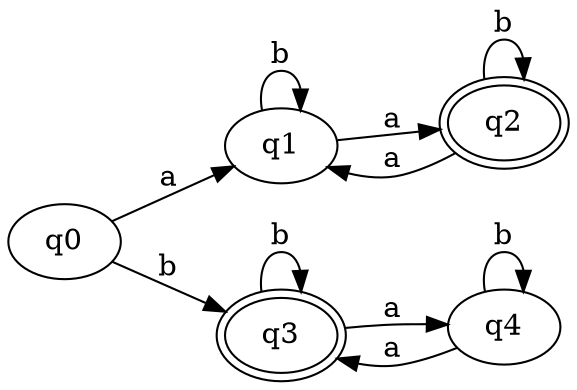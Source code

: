 digraph Automaton { 
  rankdir = LR
  0 [label="q0"];  1 [label="q1"];  2 [label="q2",peripheries=2];  3 [label="q3",peripheries=2];  4 [label="q4"];  0 -> 1 [label = "a" ]
  0 -> 3 [label = "b" ]
  1 -> 2 [label = "a" ]
  1 -> 1 [label = "b" ]
  2 -> 1 [label = "a" ]
  2 -> 2 [label = "b" ]
  3 -> 4 [label = "a" ]
  3 -> 3 [label = "b" ]
  4 -> 3 [label = "a" ]
  4 -> 4 [label = "b" ]
}

